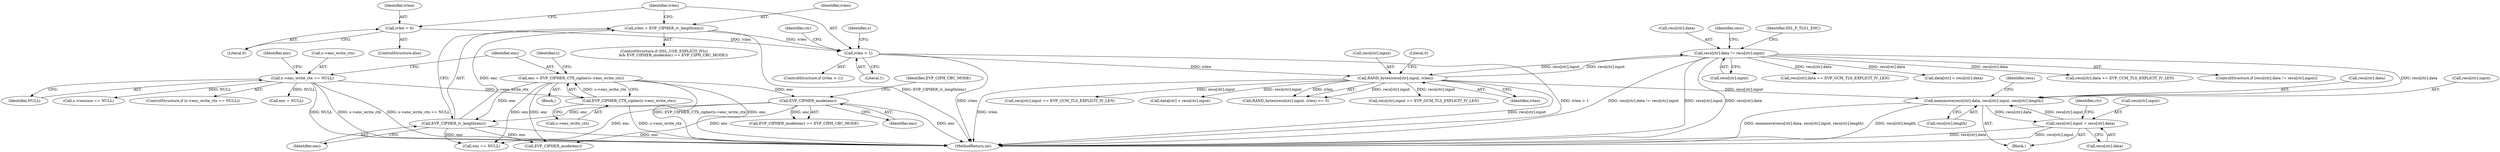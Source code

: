 digraph "0_openssl_4ad93618d26a3ea23d36ad5498ff4f59eff3a4d2_2@array" {
"1000315" [label="(Call,memmove(recs[ctr].data, recs[ctr].input, recs[ctr].length))"];
"1000214" [label="(Call,recs[ctr].data != recs[ctr].input)"];
"1000235" [label="(Call,RAND_bytes(recs[ctr].input, ivlen))"];
"1000199" [label="(Call,ivlen > 1)"];
"1000190" [label="(Call,ivlen = EVP_CIPHER_iv_length(enc))"];
"1000192" [label="(Call,EVP_CIPHER_iv_length(enc))"];
"1000187" [label="(Call,EVP_CIPHER_mode(enc))"];
"1000176" [label="(Call,enc = EVP_CIPHER_CTX_cipher(s->enc_write_ctx))"];
"1000178" [label="(Call,EVP_CIPHER_CTX_cipher(s->enc_write_ctx))"];
"1000165" [label="(Call,s->enc_write_ctx == NULL)"];
"1000195" [label="(Call,ivlen = 0)"];
"1000331" [label="(Call,recs[ctr].input = recs[ctr].data)"];
"1000315" [label="(Call,memmove(recs[ctr].data, recs[ctr].input, recs[ctr].length))"];
"1000331" [label="(Call,recs[ctr].input = recs[ctr].data)"];
"1000831" [label="(Call,recs[ctr].input += EVP_CCM_TLS_EXPLICIT_IV_LEN)"];
"1000178" [label="(Call,EVP_CIPHER_CTX_cipher(s->enc_write_ctx))"];
"1000314" [label="(Block,)"];
"1000700" [label="(Call,data[ctr] = recs[ctr].input)"];
"1000194" [label="(ControlStructure,else)"];
"1000227" [label="(Identifier,SSL_F_TLS1_ENC)"];
"1000824" [label="(Call,recs[ctr].data += EVP_CCM_TLS_EXPLICIT_IV_LEN)"];
"1000177" [label="(Identifier,enc)"];
"1000193" [label="(Identifier,enc)"];
"1000321" [label="(Call,recs[ctr].input)"];
"1000186" [label="(Call,EVP_CIPHER_mode(enc) == EVP_CIPH_CBC_MODE)"];
"1000171" [label="(Identifier,enc)"];
"1000196" [label="(Identifier,ivlen)"];
"1000213" [label="(ControlStructure,if (recs[ctr].data != recs[ctr].input))"];
"1000201" [label="(Literal,1)"];
"1000187" [label="(Call,EVP_CIPHER_mode(enc))"];
"1000337" [label="(Call,recs[ctr].data)"];
"1000292" [label="(Call,s->session == NULL)"];
"1000934" [label="(MethodReturn,int)"];
"1000198" [label="(ControlStructure,if (ivlen > 1))"];
"1000332" [label="(Call,recs[ctr].input)"];
"1000294" [label="(Identifier,s)"];
"1000234" [label="(Call,RAND_bytes(recs[ctr].input, ivlen) <= 0)"];
"1000182" [label="(ControlStructure,if (SSL_USE_EXPLICIT_IV(s)\n                && EVP_CIPHER_mode(enc) == EVP_CIPH_CBC_MODE))"];
"1000315" [label="(Call,memmove(recs[ctr].data, recs[ctr].input, recs[ctr].length))"];
"1000200" [label="(Identifier,ivlen)"];
"1000190" [label="(Call,ivlen = EVP_CIPHER_iv_length(enc))"];
"1000326" [label="(Call,recs[ctr].length)"];
"1000793" [label="(Call,recs[ctr].input += EVP_GCM_TLS_EXPLICIT_IV_LEN)"];
"1000166" [label="(Call,s->enc_write_ctx)"];
"1000176" [label="(Call,enc = EVP_CIPHER_CTX_cipher(s->enc_write_ctx))"];
"1000301" [label="(Call,enc == NULL)"];
"1000174" [label="(Block,)"];
"1000313" [label="(Identifier,ctr)"];
"1000241" [label="(Identifier,ivlen)"];
"1000334" [label="(Identifier,recs)"];
"1000220" [label="(Call,recs[ctr].input)"];
"1000235" [label="(Call,RAND_bytes(recs[ctr].input, ivlen))"];
"1000786" [label="(Call,recs[ctr].data += EVP_GCM_TLS_EXPLICIT_IV_LEN)"];
"1000164" [label="(ControlStructure,if (s->enc_write_ctx == NULL))"];
"1000197" [label="(Literal,0)"];
"1000170" [label="(Call,enc = NULL)"];
"1000242" [label="(Literal,0)"];
"1000214" [label="(Call,recs[ctr].data != recs[ctr].input)"];
"1000189" [label="(Identifier,EVP_CIPH_CBC_MODE)"];
"1000772" [label="(Call,EVP_CIPHER_mode(enc))"];
"1000195" [label="(Call,ivlen = 0)"];
"1000205" [label="(Identifier,ctr)"];
"1000215" [label="(Call,recs[ctr].data)"];
"1000669" [label="(Call,data[ctr] = recs[ctr].data)"];
"1000199" [label="(Call,ivlen > 1)"];
"1000188" [label="(Identifier,enc)"];
"1000316" [label="(Call,recs[ctr].data)"];
"1000236" [label="(Call,recs[ctr].input)"];
"1000192" [label="(Call,EVP_CIPHER_iv_length(enc))"];
"1000179" [label="(Call,s->enc_write_ctx)"];
"1000165" [label="(Call,s->enc_write_ctx == NULL)"];
"1000185" [label="(Identifier,s)"];
"1000169" [label="(Identifier,NULL)"];
"1000238" [label="(Identifier,recs)"];
"1000191" [label="(Identifier,ivlen)"];
"1000315" -> "1000314"  [label="AST: "];
"1000315" -> "1000326"  [label="CFG: "];
"1000316" -> "1000315"  [label="AST: "];
"1000321" -> "1000315"  [label="AST: "];
"1000326" -> "1000315"  [label="AST: "];
"1000334" -> "1000315"  [label="CFG: "];
"1000315" -> "1000934"  [label="DDG: recs[ctr].length"];
"1000315" -> "1000934"  [label="DDG: memmove(recs[ctr].data, recs[ctr].input, recs[ctr].length)"];
"1000214" -> "1000315"  [label="DDG: recs[ctr].data"];
"1000235" -> "1000315"  [label="DDG: recs[ctr].input"];
"1000331" -> "1000315"  [label="DDG: recs[ctr].input"];
"1000315" -> "1000331"  [label="DDG: recs[ctr].data"];
"1000214" -> "1000213"  [label="AST: "];
"1000214" -> "1000220"  [label="CFG: "];
"1000215" -> "1000214"  [label="AST: "];
"1000220" -> "1000214"  [label="AST: "];
"1000227" -> "1000214"  [label="CFG: "];
"1000238" -> "1000214"  [label="CFG: "];
"1000214" -> "1000934"  [label="DDG: recs[ctr].data != recs[ctr].input"];
"1000214" -> "1000934"  [label="DDG: recs[ctr].input"];
"1000214" -> "1000934"  [label="DDG: recs[ctr].data"];
"1000235" -> "1000214"  [label="DDG: recs[ctr].input"];
"1000214" -> "1000235"  [label="DDG: recs[ctr].input"];
"1000214" -> "1000669"  [label="DDG: recs[ctr].data"];
"1000214" -> "1000786"  [label="DDG: recs[ctr].data"];
"1000214" -> "1000824"  [label="DDG: recs[ctr].data"];
"1000235" -> "1000234"  [label="AST: "];
"1000235" -> "1000241"  [label="CFG: "];
"1000236" -> "1000235"  [label="AST: "];
"1000241" -> "1000235"  [label="AST: "];
"1000242" -> "1000235"  [label="CFG: "];
"1000235" -> "1000934"  [label="DDG: recs[ctr].input"];
"1000235" -> "1000934"  [label="DDG: ivlen"];
"1000235" -> "1000234"  [label="DDG: recs[ctr].input"];
"1000235" -> "1000234"  [label="DDG: ivlen"];
"1000199" -> "1000235"  [label="DDG: ivlen"];
"1000235" -> "1000700"  [label="DDG: recs[ctr].input"];
"1000235" -> "1000793"  [label="DDG: recs[ctr].input"];
"1000235" -> "1000831"  [label="DDG: recs[ctr].input"];
"1000199" -> "1000198"  [label="AST: "];
"1000199" -> "1000201"  [label="CFG: "];
"1000200" -> "1000199"  [label="AST: "];
"1000201" -> "1000199"  [label="AST: "];
"1000205" -> "1000199"  [label="CFG: "];
"1000294" -> "1000199"  [label="CFG: "];
"1000199" -> "1000934"  [label="DDG: ivlen"];
"1000199" -> "1000934"  [label="DDG: ivlen > 1"];
"1000190" -> "1000199"  [label="DDG: ivlen"];
"1000195" -> "1000199"  [label="DDG: ivlen"];
"1000190" -> "1000182"  [label="AST: "];
"1000190" -> "1000192"  [label="CFG: "];
"1000191" -> "1000190"  [label="AST: "];
"1000192" -> "1000190"  [label="AST: "];
"1000200" -> "1000190"  [label="CFG: "];
"1000190" -> "1000934"  [label="DDG: EVP_CIPHER_iv_length(enc)"];
"1000192" -> "1000190"  [label="DDG: enc"];
"1000192" -> "1000193"  [label="CFG: "];
"1000193" -> "1000192"  [label="AST: "];
"1000192" -> "1000934"  [label="DDG: enc"];
"1000187" -> "1000192"  [label="DDG: enc"];
"1000176" -> "1000192"  [label="DDG: enc"];
"1000192" -> "1000301"  [label="DDG: enc"];
"1000192" -> "1000772"  [label="DDG: enc"];
"1000187" -> "1000186"  [label="AST: "];
"1000187" -> "1000188"  [label="CFG: "];
"1000188" -> "1000187"  [label="AST: "];
"1000189" -> "1000187"  [label="CFG: "];
"1000187" -> "1000934"  [label="DDG: enc"];
"1000187" -> "1000186"  [label="DDG: enc"];
"1000176" -> "1000187"  [label="DDG: enc"];
"1000187" -> "1000301"  [label="DDG: enc"];
"1000187" -> "1000772"  [label="DDG: enc"];
"1000176" -> "1000174"  [label="AST: "];
"1000176" -> "1000178"  [label="CFG: "];
"1000177" -> "1000176"  [label="AST: "];
"1000178" -> "1000176"  [label="AST: "];
"1000185" -> "1000176"  [label="CFG: "];
"1000176" -> "1000934"  [label="DDG: EVP_CIPHER_CTX_cipher(s->enc_write_ctx)"];
"1000176" -> "1000934"  [label="DDG: enc"];
"1000178" -> "1000176"  [label="DDG: s->enc_write_ctx"];
"1000176" -> "1000301"  [label="DDG: enc"];
"1000176" -> "1000772"  [label="DDG: enc"];
"1000178" -> "1000179"  [label="CFG: "];
"1000179" -> "1000178"  [label="AST: "];
"1000178" -> "1000934"  [label="DDG: s->enc_write_ctx"];
"1000165" -> "1000178"  [label="DDG: s->enc_write_ctx"];
"1000165" -> "1000164"  [label="AST: "];
"1000165" -> "1000169"  [label="CFG: "];
"1000166" -> "1000165"  [label="AST: "];
"1000169" -> "1000165"  [label="AST: "];
"1000171" -> "1000165"  [label="CFG: "];
"1000177" -> "1000165"  [label="CFG: "];
"1000165" -> "1000934"  [label="DDG: NULL"];
"1000165" -> "1000934"  [label="DDG: s->enc_write_ctx"];
"1000165" -> "1000934"  [label="DDG: s->enc_write_ctx == NULL"];
"1000165" -> "1000170"  [label="DDG: NULL"];
"1000165" -> "1000292"  [label="DDG: NULL"];
"1000195" -> "1000194"  [label="AST: "];
"1000195" -> "1000197"  [label="CFG: "];
"1000196" -> "1000195"  [label="AST: "];
"1000197" -> "1000195"  [label="AST: "];
"1000200" -> "1000195"  [label="CFG: "];
"1000331" -> "1000314"  [label="AST: "];
"1000331" -> "1000337"  [label="CFG: "];
"1000332" -> "1000331"  [label="AST: "];
"1000337" -> "1000331"  [label="AST: "];
"1000313" -> "1000331"  [label="CFG: "];
"1000331" -> "1000934"  [label="DDG: recs[ctr].input"];
"1000331" -> "1000934"  [label="DDG: recs[ctr].data"];
}
